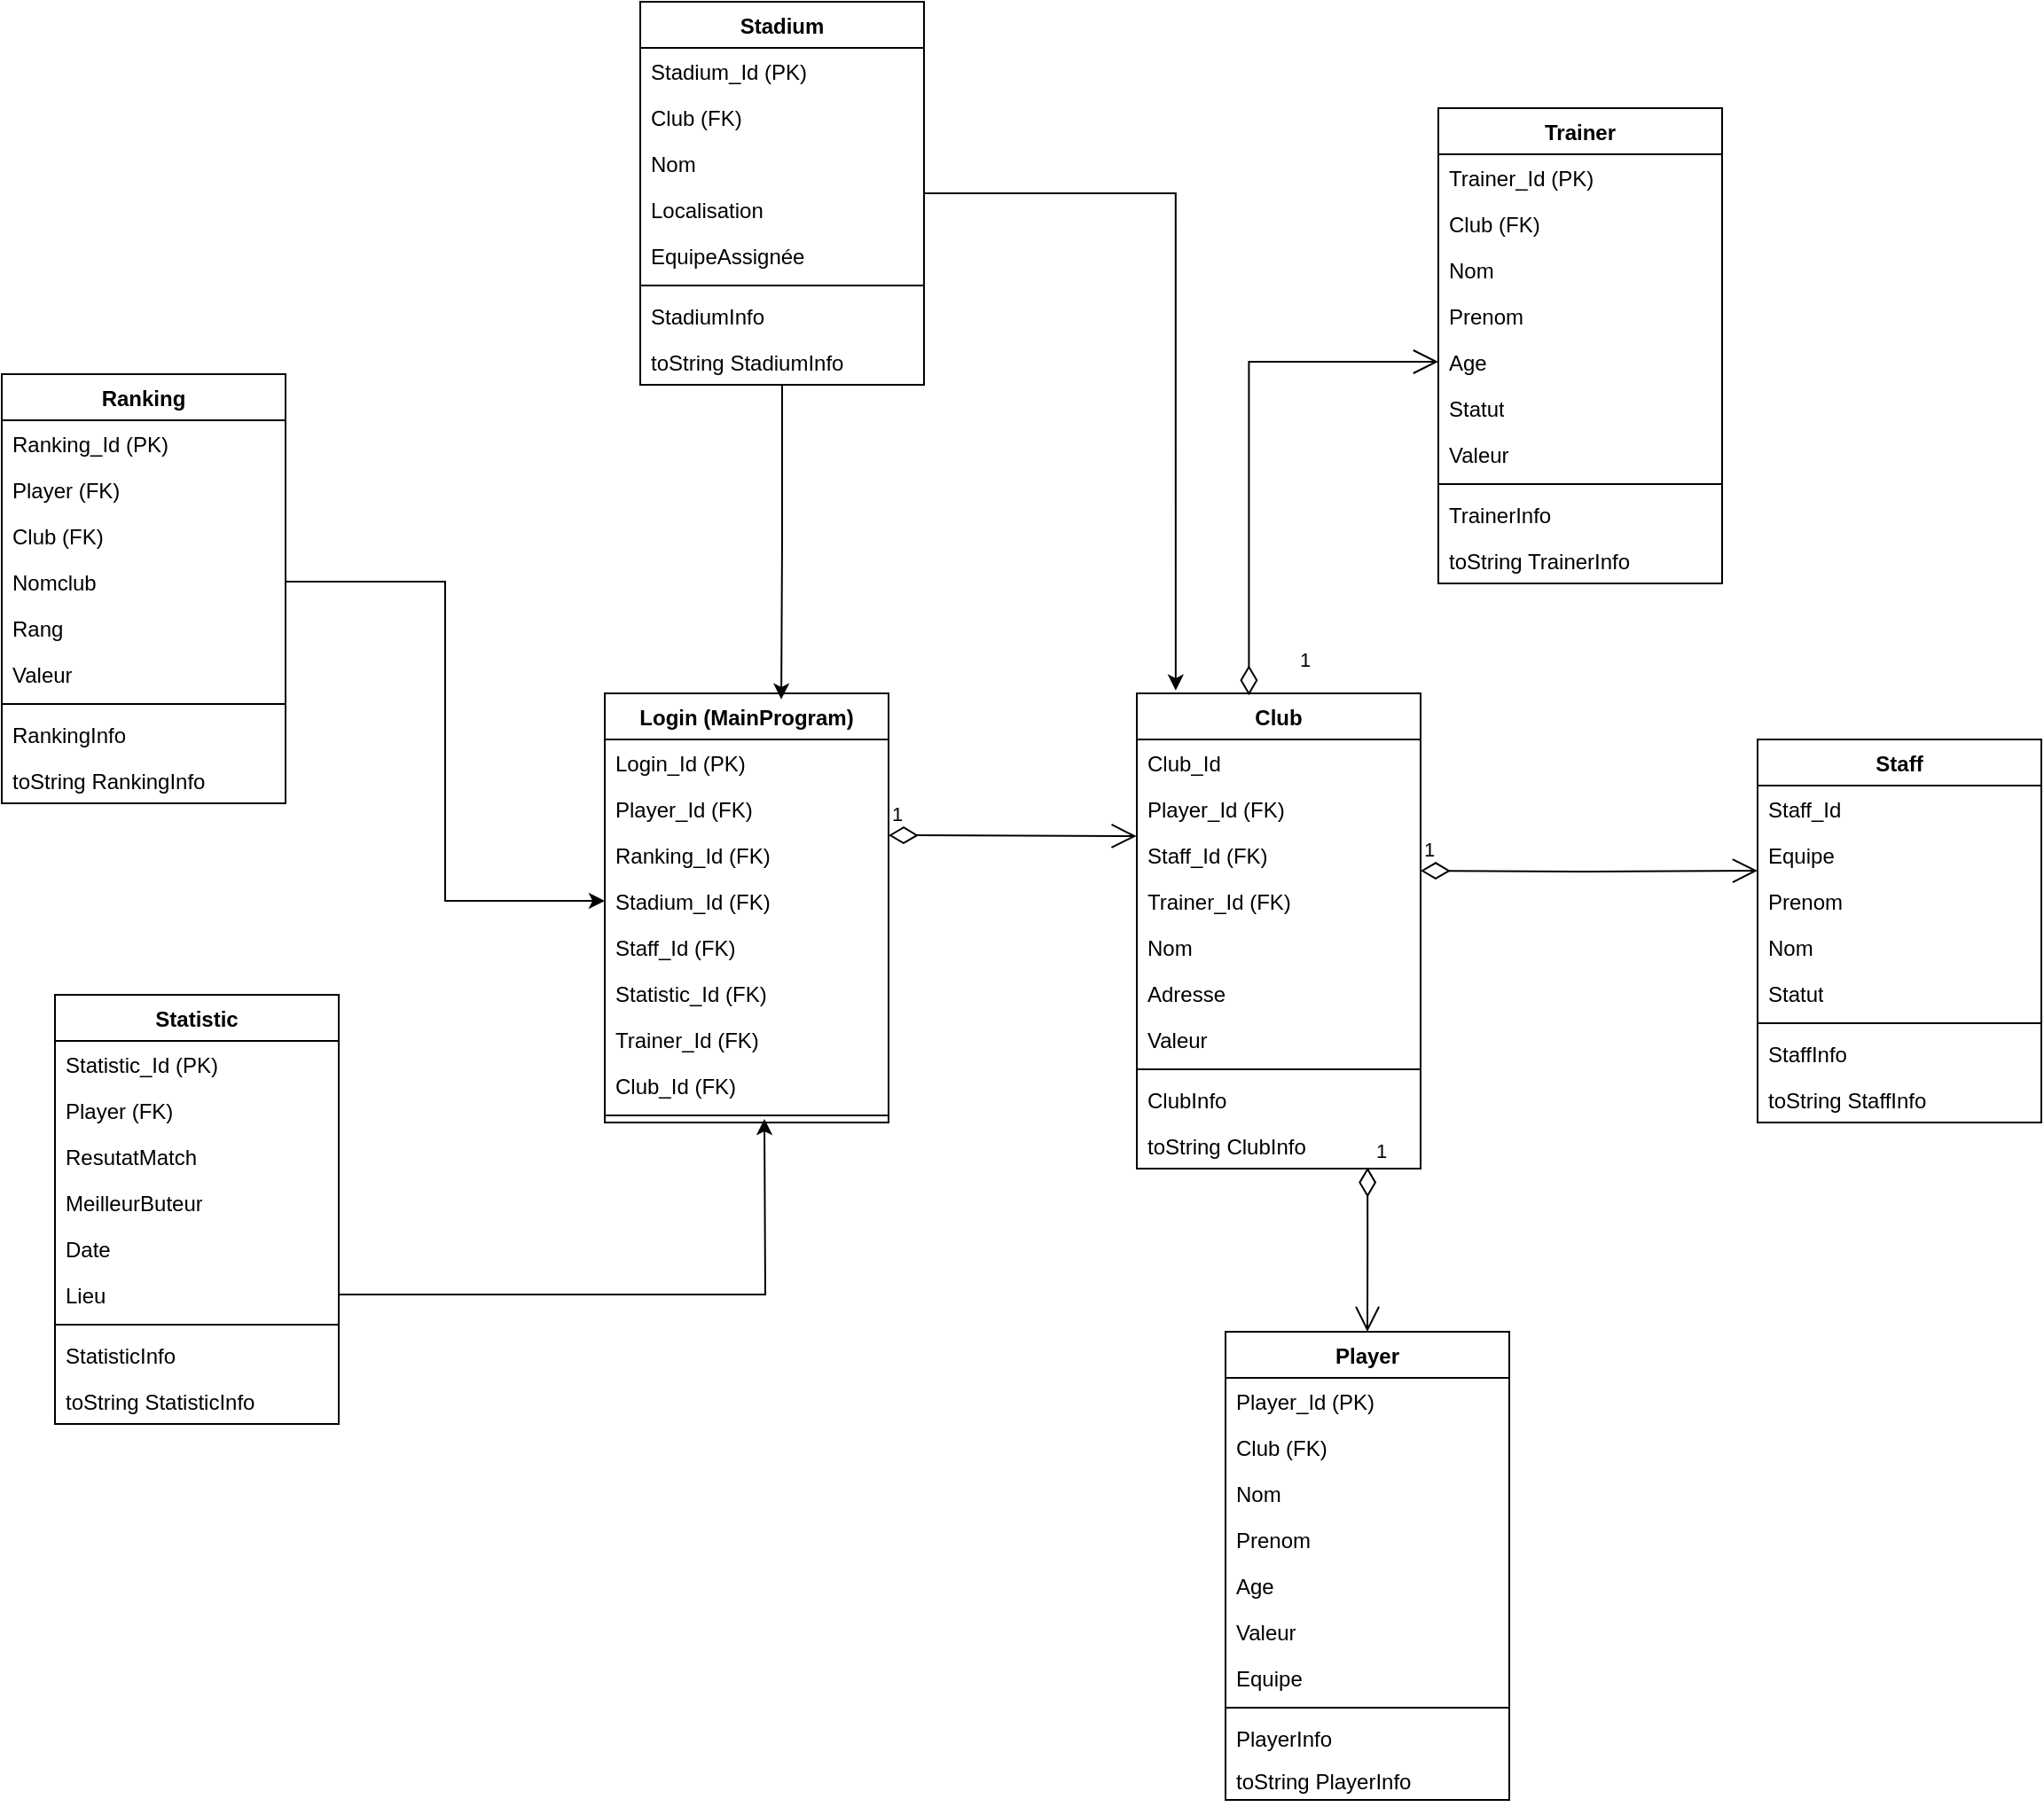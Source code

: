 <mxfile version="25.0.3">
  <diagram name="Page-1" id="58cdce13-f638-feb5-8d6f-7d28b1aa9fa0">
    <mxGraphModel dx="1783" dy="1839" grid="1" gridSize="10" guides="1" tooltips="1" connect="1" arrows="1" fold="1" page="1" pageScale="1" pageWidth="1100" pageHeight="850" background="none" math="0" shadow="0">
      <root>
        <mxCell id="0" />
        <mxCell id="1" parent="0" />
        <mxCell id="IGljhqso7vUdeN5Jdhdd-1" value="Login (MainProgram)" style="swimlane;fontStyle=1;align=center;verticalAlign=top;childLayout=stackLayout;horizontal=1;startSize=26;horizontalStack=0;resizeParent=1;resizeParentMax=0;resizeLast=0;collapsible=1;marginBottom=0;whiteSpace=wrap;html=1;" vertex="1" parent="1">
          <mxGeometry x="460" y="250" width="160" height="242" as="geometry" />
        </mxCell>
        <mxCell id="IGljhqso7vUdeN5Jdhdd-11" value="Login_Id (PK)" style="text;strokeColor=none;fillColor=none;align=left;verticalAlign=top;spacingLeft=4;spacingRight=4;overflow=hidden;rotatable=0;points=[[0,0.5],[1,0.5]];portConstraint=eastwest;whiteSpace=wrap;html=1;" vertex="1" parent="IGljhqso7vUdeN5Jdhdd-1">
          <mxGeometry y="26" width="160" height="26" as="geometry" />
        </mxCell>
        <mxCell id="IGljhqso7vUdeN5Jdhdd-2" value="Player_Id (FK)" style="text;strokeColor=none;fillColor=none;align=left;verticalAlign=top;spacingLeft=4;spacingRight=4;overflow=hidden;rotatable=0;points=[[0,0.5],[1,0.5]];portConstraint=eastwest;whiteSpace=wrap;html=1;" vertex="1" parent="IGljhqso7vUdeN5Jdhdd-1">
          <mxGeometry y="52" width="160" height="26" as="geometry" />
        </mxCell>
        <mxCell id="IGljhqso7vUdeN5Jdhdd-5" value="Ranking_Id (FK)" style="text;strokeColor=none;fillColor=none;align=left;verticalAlign=top;spacingLeft=4;spacingRight=4;overflow=hidden;rotatable=0;points=[[0,0.5],[1,0.5]];portConstraint=eastwest;whiteSpace=wrap;html=1;" vertex="1" parent="IGljhqso7vUdeN5Jdhdd-1">
          <mxGeometry y="78" width="160" height="26" as="geometry" />
        </mxCell>
        <mxCell id="IGljhqso7vUdeN5Jdhdd-6" value="Stadium_Id (FK)" style="text;strokeColor=none;fillColor=none;align=left;verticalAlign=top;spacingLeft=4;spacingRight=4;overflow=hidden;rotatable=0;points=[[0,0.5],[1,0.5]];portConstraint=eastwest;whiteSpace=wrap;html=1;" vertex="1" parent="IGljhqso7vUdeN5Jdhdd-1">
          <mxGeometry y="104" width="160" height="26" as="geometry" />
        </mxCell>
        <mxCell id="IGljhqso7vUdeN5Jdhdd-7" value="Staff_Id (FK)" style="text;strokeColor=none;fillColor=none;align=left;verticalAlign=top;spacingLeft=4;spacingRight=4;overflow=hidden;rotatable=0;points=[[0,0.5],[1,0.5]];portConstraint=eastwest;whiteSpace=wrap;html=1;" vertex="1" parent="IGljhqso7vUdeN5Jdhdd-1">
          <mxGeometry y="130" width="160" height="26" as="geometry" />
        </mxCell>
        <mxCell id="IGljhqso7vUdeN5Jdhdd-8" value="Statistic_Id (FK)" style="text;strokeColor=none;fillColor=none;align=left;verticalAlign=top;spacingLeft=4;spacingRight=4;overflow=hidden;rotatable=0;points=[[0,0.5],[1,0.5]];portConstraint=eastwest;whiteSpace=wrap;html=1;" vertex="1" parent="IGljhqso7vUdeN5Jdhdd-1">
          <mxGeometry y="156" width="160" height="26" as="geometry" />
        </mxCell>
        <mxCell id="IGljhqso7vUdeN5Jdhdd-9" value="Trainer_Id (FK)" style="text;strokeColor=none;fillColor=none;align=left;verticalAlign=top;spacingLeft=4;spacingRight=4;overflow=hidden;rotatable=0;points=[[0,0.5],[1,0.5]];portConstraint=eastwest;whiteSpace=wrap;html=1;" vertex="1" parent="IGljhqso7vUdeN5Jdhdd-1">
          <mxGeometry y="182" width="160" height="26" as="geometry" />
        </mxCell>
        <mxCell id="IGljhqso7vUdeN5Jdhdd-10" value="Club_Id (FK)" style="text;strokeColor=none;fillColor=none;align=left;verticalAlign=top;spacingLeft=4;spacingRight=4;overflow=hidden;rotatable=0;points=[[0,0.5],[1,0.5]];portConstraint=eastwest;whiteSpace=wrap;html=1;" vertex="1" parent="IGljhqso7vUdeN5Jdhdd-1">
          <mxGeometry y="208" width="160" height="26" as="geometry" />
        </mxCell>
        <mxCell id="IGljhqso7vUdeN5Jdhdd-3" value="" style="line;strokeWidth=1;fillColor=none;align=left;verticalAlign=middle;spacingTop=-1;spacingLeft=3;spacingRight=3;rotatable=0;labelPosition=right;points=[];portConstraint=eastwest;strokeColor=inherit;" vertex="1" parent="IGljhqso7vUdeN5Jdhdd-1">
          <mxGeometry y="234" width="160" height="8" as="geometry" />
        </mxCell>
        <mxCell id="IGljhqso7vUdeN5Jdhdd-12" value="Player" style="swimlane;fontStyle=1;align=center;verticalAlign=top;childLayout=stackLayout;horizontal=1;startSize=26;horizontalStack=0;resizeParent=1;resizeParentMax=0;resizeLast=0;collapsible=1;marginBottom=0;whiteSpace=wrap;html=1;" vertex="1" parent="1">
          <mxGeometry x="810" y="610" width="160" height="264" as="geometry" />
        </mxCell>
        <mxCell id="IGljhqso7vUdeN5Jdhdd-13" value="Player_Id (PK)" style="text;strokeColor=none;fillColor=none;align=left;verticalAlign=top;spacingLeft=4;spacingRight=4;overflow=hidden;rotatable=0;points=[[0,0.5],[1,0.5]];portConstraint=eastwest;whiteSpace=wrap;html=1;" vertex="1" parent="IGljhqso7vUdeN5Jdhdd-12">
          <mxGeometry y="26" width="160" height="26" as="geometry" />
        </mxCell>
        <mxCell id="IGljhqso7vUdeN5Jdhdd-14" value="Club (FK)" style="text;strokeColor=none;fillColor=none;align=left;verticalAlign=top;spacingLeft=4;spacingRight=4;overflow=hidden;rotatable=0;points=[[0,0.5],[1,0.5]];portConstraint=eastwest;whiteSpace=wrap;html=1;" vertex="1" parent="IGljhqso7vUdeN5Jdhdd-12">
          <mxGeometry y="52" width="160" height="26" as="geometry" />
        </mxCell>
        <mxCell id="IGljhqso7vUdeN5Jdhdd-15" value="Nom" style="text;strokeColor=none;fillColor=none;align=left;verticalAlign=top;spacingLeft=4;spacingRight=4;overflow=hidden;rotatable=0;points=[[0,0.5],[1,0.5]];portConstraint=eastwest;whiteSpace=wrap;html=1;" vertex="1" parent="IGljhqso7vUdeN5Jdhdd-12">
          <mxGeometry y="78" width="160" height="26" as="geometry" />
        </mxCell>
        <mxCell id="IGljhqso7vUdeN5Jdhdd-16" value="Prenom" style="text;strokeColor=none;fillColor=none;align=left;verticalAlign=top;spacingLeft=4;spacingRight=4;overflow=hidden;rotatable=0;points=[[0,0.5],[1,0.5]];portConstraint=eastwest;whiteSpace=wrap;html=1;" vertex="1" parent="IGljhqso7vUdeN5Jdhdd-12">
          <mxGeometry y="104" width="160" height="26" as="geometry" />
        </mxCell>
        <mxCell id="IGljhqso7vUdeN5Jdhdd-17" value="Age" style="text;strokeColor=none;fillColor=none;align=left;verticalAlign=top;spacingLeft=4;spacingRight=4;overflow=hidden;rotatable=0;points=[[0,0.5],[1,0.5]];portConstraint=eastwest;whiteSpace=wrap;html=1;" vertex="1" parent="IGljhqso7vUdeN5Jdhdd-12">
          <mxGeometry y="130" width="160" height="26" as="geometry" />
        </mxCell>
        <mxCell id="IGljhqso7vUdeN5Jdhdd-18" value="Valeur" style="text;strokeColor=none;fillColor=none;align=left;verticalAlign=top;spacingLeft=4;spacingRight=4;overflow=hidden;rotatable=0;points=[[0,0.5],[1,0.5]];portConstraint=eastwest;whiteSpace=wrap;html=1;" vertex="1" parent="IGljhqso7vUdeN5Jdhdd-12">
          <mxGeometry y="156" width="160" height="26" as="geometry" />
        </mxCell>
        <mxCell id="IGljhqso7vUdeN5Jdhdd-19" value="Equipe" style="text;strokeColor=none;fillColor=none;align=left;verticalAlign=top;spacingLeft=4;spacingRight=4;overflow=hidden;rotatable=0;points=[[0,0.5],[1,0.5]];portConstraint=eastwest;whiteSpace=wrap;html=1;" vertex="1" parent="IGljhqso7vUdeN5Jdhdd-12">
          <mxGeometry y="182" width="160" height="26" as="geometry" />
        </mxCell>
        <mxCell id="IGljhqso7vUdeN5Jdhdd-21" value="" style="line;strokeWidth=1;fillColor=none;align=left;verticalAlign=middle;spacingTop=-1;spacingLeft=3;spacingRight=3;rotatable=0;labelPosition=right;points=[];portConstraint=eastwest;strokeColor=inherit;" vertex="1" parent="IGljhqso7vUdeN5Jdhdd-12">
          <mxGeometry y="208" width="160" height="8" as="geometry" />
        </mxCell>
        <mxCell id="IGljhqso7vUdeN5Jdhdd-22" value="PlayerInfo" style="text;strokeColor=none;fillColor=none;align=left;verticalAlign=top;spacingLeft=4;spacingRight=4;overflow=hidden;rotatable=0;points=[[0,0.5],[1,0.5]];portConstraint=eastwest;whiteSpace=wrap;html=1;" vertex="1" parent="IGljhqso7vUdeN5Jdhdd-12">
          <mxGeometry y="216" width="160" height="24" as="geometry" />
        </mxCell>
        <mxCell id="IGljhqso7vUdeN5Jdhdd-23" value="toString PlayerInfo" style="text;strokeColor=none;fillColor=none;align=left;verticalAlign=top;spacingLeft=4;spacingRight=4;overflow=hidden;rotatable=0;points=[[0,0.5],[1,0.5]];portConstraint=eastwest;whiteSpace=wrap;html=1;" vertex="1" parent="IGljhqso7vUdeN5Jdhdd-12">
          <mxGeometry y="240" width="160" height="24" as="geometry" />
        </mxCell>
        <mxCell id="IGljhqso7vUdeN5Jdhdd-28" value="Ranking" style="swimlane;fontStyle=1;align=center;verticalAlign=top;childLayout=stackLayout;horizontal=1;startSize=26;horizontalStack=0;resizeParent=1;resizeParentMax=0;resizeLast=0;collapsible=1;marginBottom=0;whiteSpace=wrap;html=1;" vertex="1" parent="1">
          <mxGeometry x="120" y="70" width="160" height="242" as="geometry" />
        </mxCell>
        <mxCell id="IGljhqso7vUdeN5Jdhdd-29" value="Ranking_Id (PK)" style="text;strokeColor=none;fillColor=none;align=left;verticalAlign=top;spacingLeft=4;spacingRight=4;overflow=hidden;rotatable=0;points=[[0,0.5],[1,0.5]];portConstraint=eastwest;whiteSpace=wrap;html=1;" vertex="1" parent="IGljhqso7vUdeN5Jdhdd-28">
          <mxGeometry y="26" width="160" height="26" as="geometry" />
        </mxCell>
        <mxCell id="IGljhqso7vUdeN5Jdhdd-32" value="Player (FK)" style="text;strokeColor=none;fillColor=none;align=left;verticalAlign=top;spacingLeft=4;spacingRight=4;overflow=hidden;rotatable=0;points=[[0,0.5],[1,0.5]];portConstraint=eastwest;whiteSpace=wrap;html=1;" vertex="1" parent="IGljhqso7vUdeN5Jdhdd-28">
          <mxGeometry y="52" width="160" height="26" as="geometry" />
        </mxCell>
        <mxCell id="IGljhqso7vUdeN5Jdhdd-33" value="Club (FK)" style="text;strokeColor=none;fillColor=none;align=left;verticalAlign=top;spacingLeft=4;spacingRight=4;overflow=hidden;rotatable=0;points=[[0,0.5],[1,0.5]];portConstraint=eastwest;whiteSpace=wrap;html=1;" vertex="1" parent="IGljhqso7vUdeN5Jdhdd-28">
          <mxGeometry y="78" width="160" height="26" as="geometry" />
        </mxCell>
        <mxCell id="IGljhqso7vUdeN5Jdhdd-34" value="Nomclub" style="text;strokeColor=none;fillColor=none;align=left;verticalAlign=top;spacingLeft=4;spacingRight=4;overflow=hidden;rotatable=0;points=[[0,0.5],[1,0.5]];portConstraint=eastwest;whiteSpace=wrap;html=1;" vertex="1" parent="IGljhqso7vUdeN5Jdhdd-28">
          <mxGeometry y="104" width="160" height="26" as="geometry" />
        </mxCell>
        <mxCell id="IGljhqso7vUdeN5Jdhdd-35" value="Rang" style="text;strokeColor=none;fillColor=none;align=left;verticalAlign=top;spacingLeft=4;spacingRight=4;overflow=hidden;rotatable=0;points=[[0,0.5],[1,0.5]];portConstraint=eastwest;whiteSpace=wrap;html=1;" vertex="1" parent="IGljhqso7vUdeN5Jdhdd-28">
          <mxGeometry y="130" width="160" height="26" as="geometry" />
        </mxCell>
        <mxCell id="IGljhqso7vUdeN5Jdhdd-36" value="Valeur" style="text;strokeColor=none;fillColor=none;align=left;verticalAlign=top;spacingLeft=4;spacingRight=4;overflow=hidden;rotatable=0;points=[[0,0.5],[1,0.5]];portConstraint=eastwest;whiteSpace=wrap;html=1;" vertex="1" parent="IGljhqso7vUdeN5Jdhdd-28">
          <mxGeometry y="156" width="160" height="26" as="geometry" />
        </mxCell>
        <mxCell id="IGljhqso7vUdeN5Jdhdd-30" value="" style="line;strokeWidth=1;fillColor=none;align=left;verticalAlign=middle;spacingTop=-1;spacingLeft=3;spacingRight=3;rotatable=0;labelPosition=right;points=[];portConstraint=eastwest;strokeColor=inherit;" vertex="1" parent="IGljhqso7vUdeN5Jdhdd-28">
          <mxGeometry y="182" width="160" height="8" as="geometry" />
        </mxCell>
        <mxCell id="IGljhqso7vUdeN5Jdhdd-31" value="RankingInfo" style="text;strokeColor=none;fillColor=none;align=left;verticalAlign=top;spacingLeft=4;spacingRight=4;overflow=hidden;rotatable=0;points=[[0,0.5],[1,0.5]];portConstraint=eastwest;whiteSpace=wrap;html=1;" vertex="1" parent="IGljhqso7vUdeN5Jdhdd-28">
          <mxGeometry y="190" width="160" height="26" as="geometry" />
        </mxCell>
        <mxCell id="IGljhqso7vUdeN5Jdhdd-37" value="toString RankingInfo" style="text;strokeColor=none;fillColor=none;align=left;verticalAlign=top;spacingLeft=4;spacingRight=4;overflow=hidden;rotatable=0;points=[[0,0.5],[1,0.5]];portConstraint=eastwest;whiteSpace=wrap;html=1;" vertex="1" parent="IGljhqso7vUdeN5Jdhdd-28">
          <mxGeometry y="216" width="160" height="26" as="geometry" />
        </mxCell>
        <mxCell id="IGljhqso7vUdeN5Jdhdd-38" value="Stadium" style="swimlane;fontStyle=1;align=center;verticalAlign=top;childLayout=stackLayout;horizontal=1;startSize=26;horizontalStack=0;resizeParent=1;resizeParentMax=0;resizeLast=0;collapsible=1;marginBottom=0;whiteSpace=wrap;html=1;" vertex="1" parent="1">
          <mxGeometry x="480" y="-140" width="160" height="216" as="geometry" />
        </mxCell>
        <mxCell id="IGljhqso7vUdeN5Jdhdd-39" value="Stadium_Id (PK)" style="text;strokeColor=none;fillColor=none;align=left;verticalAlign=top;spacingLeft=4;spacingRight=4;overflow=hidden;rotatable=0;points=[[0,0.5],[1,0.5]];portConstraint=eastwest;whiteSpace=wrap;html=1;" vertex="1" parent="IGljhqso7vUdeN5Jdhdd-38">
          <mxGeometry y="26" width="160" height="26" as="geometry" />
        </mxCell>
        <mxCell id="IGljhqso7vUdeN5Jdhdd-42" value="Club (FK)" style="text;strokeColor=none;fillColor=none;align=left;verticalAlign=top;spacingLeft=4;spacingRight=4;overflow=hidden;rotatable=0;points=[[0,0.5],[1,0.5]];portConstraint=eastwest;whiteSpace=wrap;html=1;" vertex="1" parent="IGljhqso7vUdeN5Jdhdd-38">
          <mxGeometry y="52" width="160" height="26" as="geometry" />
        </mxCell>
        <mxCell id="IGljhqso7vUdeN5Jdhdd-43" value="Nom" style="text;strokeColor=none;fillColor=none;align=left;verticalAlign=top;spacingLeft=4;spacingRight=4;overflow=hidden;rotatable=0;points=[[0,0.5],[1,0.5]];portConstraint=eastwest;whiteSpace=wrap;html=1;" vertex="1" parent="IGljhqso7vUdeN5Jdhdd-38">
          <mxGeometry y="78" width="160" height="26" as="geometry" />
        </mxCell>
        <mxCell id="IGljhqso7vUdeN5Jdhdd-44" value="Localisation" style="text;strokeColor=none;fillColor=none;align=left;verticalAlign=top;spacingLeft=4;spacingRight=4;overflow=hidden;rotatable=0;points=[[0,0.5],[1,0.5]];portConstraint=eastwest;whiteSpace=wrap;html=1;" vertex="1" parent="IGljhqso7vUdeN5Jdhdd-38">
          <mxGeometry y="104" width="160" height="26" as="geometry" />
        </mxCell>
        <mxCell id="IGljhqso7vUdeN5Jdhdd-45" value="EquipeAssignée" style="text;strokeColor=none;fillColor=none;align=left;verticalAlign=top;spacingLeft=4;spacingRight=4;overflow=hidden;rotatable=0;points=[[0,0.5],[1,0.5]];portConstraint=eastwest;whiteSpace=wrap;html=1;" vertex="1" parent="IGljhqso7vUdeN5Jdhdd-38">
          <mxGeometry y="130" width="160" height="26" as="geometry" />
        </mxCell>
        <mxCell id="IGljhqso7vUdeN5Jdhdd-40" value="" style="line;strokeWidth=1;fillColor=none;align=left;verticalAlign=middle;spacingTop=-1;spacingLeft=3;spacingRight=3;rotatable=0;labelPosition=right;points=[];portConstraint=eastwest;strokeColor=inherit;" vertex="1" parent="IGljhqso7vUdeN5Jdhdd-38">
          <mxGeometry y="156" width="160" height="8" as="geometry" />
        </mxCell>
        <mxCell id="IGljhqso7vUdeN5Jdhdd-41" value="StadiumInfo" style="text;strokeColor=none;fillColor=none;align=left;verticalAlign=top;spacingLeft=4;spacingRight=4;overflow=hidden;rotatable=0;points=[[0,0.5],[1,0.5]];portConstraint=eastwest;whiteSpace=wrap;html=1;" vertex="1" parent="IGljhqso7vUdeN5Jdhdd-38">
          <mxGeometry y="164" width="160" height="26" as="geometry" />
        </mxCell>
        <mxCell id="IGljhqso7vUdeN5Jdhdd-46" value="toString StadiumInfo" style="text;strokeColor=none;fillColor=none;align=left;verticalAlign=top;spacingLeft=4;spacingRight=4;overflow=hidden;rotatable=0;points=[[0,0.5],[1,0.5]];portConstraint=eastwest;whiteSpace=wrap;html=1;" vertex="1" parent="IGljhqso7vUdeN5Jdhdd-38">
          <mxGeometry y="190" width="160" height="26" as="geometry" />
        </mxCell>
        <mxCell id="IGljhqso7vUdeN5Jdhdd-47" value="Staff" style="swimlane;fontStyle=1;align=center;verticalAlign=top;childLayout=stackLayout;horizontal=1;startSize=26;horizontalStack=0;resizeParent=1;resizeParentMax=0;resizeLast=0;collapsible=1;marginBottom=0;whiteSpace=wrap;html=1;" vertex="1" parent="1">
          <mxGeometry x="1110" y="276" width="160" height="216" as="geometry" />
        </mxCell>
        <mxCell id="IGljhqso7vUdeN5Jdhdd-48" value="Staff_Id" style="text;strokeColor=none;fillColor=none;align=left;verticalAlign=top;spacingLeft=4;spacingRight=4;overflow=hidden;rotatable=0;points=[[0,0.5],[1,0.5]];portConstraint=eastwest;whiteSpace=wrap;html=1;" vertex="1" parent="IGljhqso7vUdeN5Jdhdd-47">
          <mxGeometry y="26" width="160" height="26" as="geometry" />
        </mxCell>
        <mxCell id="IGljhqso7vUdeN5Jdhdd-55" value="Equipe" style="text;strokeColor=none;fillColor=none;align=left;verticalAlign=top;spacingLeft=4;spacingRight=4;overflow=hidden;rotatable=0;points=[[0,0.5],[1,0.5]];portConstraint=eastwest;whiteSpace=wrap;html=1;" vertex="1" parent="IGljhqso7vUdeN5Jdhdd-47">
          <mxGeometry y="52" width="160" height="26" as="geometry" />
        </mxCell>
        <mxCell id="IGljhqso7vUdeN5Jdhdd-51" value="Prenom" style="text;strokeColor=none;fillColor=none;align=left;verticalAlign=top;spacingLeft=4;spacingRight=4;overflow=hidden;rotatable=0;points=[[0,0.5],[1,0.5]];portConstraint=eastwest;whiteSpace=wrap;html=1;" vertex="1" parent="IGljhqso7vUdeN5Jdhdd-47">
          <mxGeometry y="78" width="160" height="26" as="geometry" />
        </mxCell>
        <mxCell id="IGljhqso7vUdeN5Jdhdd-52" value="Nom" style="text;strokeColor=none;fillColor=none;align=left;verticalAlign=top;spacingLeft=4;spacingRight=4;overflow=hidden;rotatable=0;points=[[0,0.5],[1,0.5]];portConstraint=eastwest;whiteSpace=wrap;html=1;" vertex="1" parent="IGljhqso7vUdeN5Jdhdd-47">
          <mxGeometry y="104" width="160" height="26" as="geometry" />
        </mxCell>
        <mxCell id="IGljhqso7vUdeN5Jdhdd-53" value="Statut" style="text;strokeColor=none;fillColor=none;align=left;verticalAlign=top;spacingLeft=4;spacingRight=4;overflow=hidden;rotatable=0;points=[[0,0.5],[1,0.5]];portConstraint=eastwest;whiteSpace=wrap;html=1;" vertex="1" parent="IGljhqso7vUdeN5Jdhdd-47">
          <mxGeometry y="130" width="160" height="26" as="geometry" />
        </mxCell>
        <mxCell id="IGljhqso7vUdeN5Jdhdd-49" value="" style="line;strokeWidth=1;fillColor=none;align=left;verticalAlign=middle;spacingTop=-1;spacingLeft=3;spacingRight=3;rotatable=0;labelPosition=right;points=[];portConstraint=eastwest;strokeColor=inherit;" vertex="1" parent="IGljhqso7vUdeN5Jdhdd-47">
          <mxGeometry y="156" width="160" height="8" as="geometry" />
        </mxCell>
        <mxCell id="IGljhqso7vUdeN5Jdhdd-50" value="StaffInfo" style="text;strokeColor=none;fillColor=none;align=left;verticalAlign=top;spacingLeft=4;spacingRight=4;overflow=hidden;rotatable=0;points=[[0,0.5],[1,0.5]];portConstraint=eastwest;whiteSpace=wrap;html=1;" vertex="1" parent="IGljhqso7vUdeN5Jdhdd-47">
          <mxGeometry y="164" width="160" height="26" as="geometry" />
        </mxCell>
        <mxCell id="IGljhqso7vUdeN5Jdhdd-54" value="toString StaffInfo" style="text;strokeColor=none;fillColor=none;align=left;verticalAlign=top;spacingLeft=4;spacingRight=4;overflow=hidden;rotatable=0;points=[[0,0.5],[1,0.5]];portConstraint=eastwest;whiteSpace=wrap;html=1;" vertex="1" parent="IGljhqso7vUdeN5Jdhdd-47">
          <mxGeometry y="190" width="160" height="26" as="geometry" />
        </mxCell>
        <mxCell id="IGljhqso7vUdeN5Jdhdd-56" value="Statistic" style="swimlane;fontStyle=1;align=center;verticalAlign=top;childLayout=stackLayout;horizontal=1;startSize=26;horizontalStack=0;resizeParent=1;resizeParentMax=0;resizeLast=0;collapsible=1;marginBottom=0;whiteSpace=wrap;html=1;" vertex="1" parent="1">
          <mxGeometry x="150" y="420" width="160" height="242" as="geometry" />
        </mxCell>
        <mxCell id="IGljhqso7vUdeN5Jdhdd-57" value="Statistic_Id (PK)" style="text;strokeColor=none;fillColor=none;align=left;verticalAlign=top;spacingLeft=4;spacingRight=4;overflow=hidden;rotatable=0;points=[[0,0.5],[1,0.5]];portConstraint=eastwest;whiteSpace=wrap;html=1;" vertex="1" parent="IGljhqso7vUdeN5Jdhdd-56">
          <mxGeometry y="26" width="160" height="26" as="geometry" />
        </mxCell>
        <mxCell id="IGljhqso7vUdeN5Jdhdd-64" value="Player (FK)" style="text;strokeColor=none;fillColor=none;align=left;verticalAlign=top;spacingLeft=4;spacingRight=4;overflow=hidden;rotatable=0;points=[[0,0.5],[1,0.5]];portConstraint=eastwest;whiteSpace=wrap;html=1;" vertex="1" parent="IGljhqso7vUdeN5Jdhdd-56">
          <mxGeometry y="52" width="160" height="26" as="geometry" />
        </mxCell>
        <mxCell id="IGljhqso7vUdeN5Jdhdd-60" value="ResutatMatch" style="text;strokeColor=none;fillColor=none;align=left;verticalAlign=top;spacingLeft=4;spacingRight=4;overflow=hidden;rotatable=0;points=[[0,0.5],[1,0.5]];portConstraint=eastwest;whiteSpace=wrap;html=1;" vertex="1" parent="IGljhqso7vUdeN5Jdhdd-56">
          <mxGeometry y="78" width="160" height="26" as="geometry" />
        </mxCell>
        <mxCell id="IGljhqso7vUdeN5Jdhdd-61" value="MeilleurButeur" style="text;strokeColor=none;fillColor=none;align=left;verticalAlign=top;spacingLeft=4;spacingRight=4;overflow=hidden;rotatable=0;points=[[0,0.5],[1,0.5]];portConstraint=eastwest;whiteSpace=wrap;html=1;" vertex="1" parent="IGljhqso7vUdeN5Jdhdd-56">
          <mxGeometry y="104" width="160" height="26" as="geometry" />
        </mxCell>
        <mxCell id="IGljhqso7vUdeN5Jdhdd-62" value="Date" style="text;strokeColor=none;fillColor=none;align=left;verticalAlign=top;spacingLeft=4;spacingRight=4;overflow=hidden;rotatable=0;points=[[0,0.5],[1,0.5]];portConstraint=eastwest;whiteSpace=wrap;html=1;" vertex="1" parent="IGljhqso7vUdeN5Jdhdd-56">
          <mxGeometry y="130" width="160" height="26" as="geometry" />
        </mxCell>
        <mxCell id="IGljhqso7vUdeN5Jdhdd-95" style="edgeStyle=orthogonalEdgeStyle;rounded=0;orthogonalLoop=1;jettySize=auto;html=1;" edge="1" parent="IGljhqso7vUdeN5Jdhdd-56" source="IGljhqso7vUdeN5Jdhdd-63">
          <mxGeometry relative="1" as="geometry">
            <mxPoint x="400" y="70" as="targetPoint" />
          </mxGeometry>
        </mxCell>
        <mxCell id="IGljhqso7vUdeN5Jdhdd-63" value="Lieu" style="text;strokeColor=none;fillColor=none;align=left;verticalAlign=top;spacingLeft=4;spacingRight=4;overflow=hidden;rotatable=0;points=[[0,0.5],[1,0.5]];portConstraint=eastwest;whiteSpace=wrap;html=1;" vertex="1" parent="IGljhqso7vUdeN5Jdhdd-56">
          <mxGeometry y="156" width="160" height="26" as="geometry" />
        </mxCell>
        <mxCell id="IGljhqso7vUdeN5Jdhdd-58" value="" style="line;strokeWidth=1;fillColor=none;align=left;verticalAlign=middle;spacingTop=-1;spacingLeft=3;spacingRight=3;rotatable=0;labelPosition=right;points=[];portConstraint=eastwest;strokeColor=inherit;" vertex="1" parent="IGljhqso7vUdeN5Jdhdd-56">
          <mxGeometry y="182" width="160" height="8" as="geometry" />
        </mxCell>
        <mxCell id="IGljhqso7vUdeN5Jdhdd-59" value="StatisticInfo" style="text;strokeColor=none;fillColor=none;align=left;verticalAlign=top;spacingLeft=4;spacingRight=4;overflow=hidden;rotatable=0;points=[[0,0.5],[1,0.5]];portConstraint=eastwest;whiteSpace=wrap;html=1;" vertex="1" parent="IGljhqso7vUdeN5Jdhdd-56">
          <mxGeometry y="190" width="160" height="26" as="geometry" />
        </mxCell>
        <mxCell id="IGljhqso7vUdeN5Jdhdd-65" value="toString StatisticInfo" style="text;strokeColor=none;fillColor=none;align=left;verticalAlign=top;spacingLeft=4;spacingRight=4;overflow=hidden;rotatable=0;points=[[0,0.5],[1,0.5]];portConstraint=eastwest;whiteSpace=wrap;html=1;" vertex="1" parent="IGljhqso7vUdeN5Jdhdd-56">
          <mxGeometry y="216" width="160" height="26" as="geometry" />
        </mxCell>
        <mxCell id="IGljhqso7vUdeN5Jdhdd-66" value="Trainer" style="swimlane;fontStyle=1;align=center;verticalAlign=top;childLayout=stackLayout;horizontal=1;startSize=26;horizontalStack=0;resizeParent=1;resizeParentMax=0;resizeLast=0;collapsible=1;marginBottom=0;whiteSpace=wrap;html=1;" vertex="1" parent="1">
          <mxGeometry x="930" y="-80" width="160" height="268" as="geometry" />
        </mxCell>
        <mxCell id="IGljhqso7vUdeN5Jdhdd-67" value="Trainer_Id (PK)" style="text;strokeColor=none;fillColor=none;align=left;verticalAlign=top;spacingLeft=4;spacingRight=4;overflow=hidden;rotatable=0;points=[[0,0.5],[1,0.5]];portConstraint=eastwest;whiteSpace=wrap;html=1;" vertex="1" parent="IGljhqso7vUdeN5Jdhdd-66">
          <mxGeometry y="26" width="160" height="26" as="geometry" />
        </mxCell>
        <mxCell id="IGljhqso7vUdeN5Jdhdd-70" value="Club (FK)" style="text;strokeColor=none;fillColor=none;align=left;verticalAlign=top;spacingLeft=4;spacingRight=4;overflow=hidden;rotatable=0;points=[[0,0.5],[1,0.5]];portConstraint=eastwest;whiteSpace=wrap;html=1;" vertex="1" parent="IGljhqso7vUdeN5Jdhdd-66">
          <mxGeometry y="52" width="160" height="26" as="geometry" />
        </mxCell>
        <mxCell id="IGljhqso7vUdeN5Jdhdd-71" value="Nom" style="text;strokeColor=none;fillColor=none;align=left;verticalAlign=top;spacingLeft=4;spacingRight=4;overflow=hidden;rotatable=0;points=[[0,0.5],[1,0.5]];portConstraint=eastwest;whiteSpace=wrap;html=1;" vertex="1" parent="IGljhqso7vUdeN5Jdhdd-66">
          <mxGeometry y="78" width="160" height="26" as="geometry" />
        </mxCell>
        <mxCell id="IGljhqso7vUdeN5Jdhdd-72" value="Prenom" style="text;strokeColor=none;fillColor=none;align=left;verticalAlign=top;spacingLeft=4;spacingRight=4;overflow=hidden;rotatable=0;points=[[0,0.5],[1,0.5]];portConstraint=eastwest;whiteSpace=wrap;html=1;" vertex="1" parent="IGljhqso7vUdeN5Jdhdd-66">
          <mxGeometry y="104" width="160" height="26" as="geometry" />
        </mxCell>
        <mxCell id="IGljhqso7vUdeN5Jdhdd-73" value="Age" style="text;strokeColor=none;fillColor=none;align=left;verticalAlign=top;spacingLeft=4;spacingRight=4;overflow=hidden;rotatable=0;points=[[0,0.5],[1,0.5]];portConstraint=eastwest;whiteSpace=wrap;html=1;" vertex="1" parent="IGljhqso7vUdeN5Jdhdd-66">
          <mxGeometry y="130" width="160" height="26" as="geometry" />
        </mxCell>
        <mxCell id="IGljhqso7vUdeN5Jdhdd-74" value="Statut" style="text;strokeColor=none;fillColor=none;align=left;verticalAlign=top;spacingLeft=4;spacingRight=4;overflow=hidden;rotatable=0;points=[[0,0.5],[1,0.5]];portConstraint=eastwest;whiteSpace=wrap;html=1;" vertex="1" parent="IGljhqso7vUdeN5Jdhdd-66">
          <mxGeometry y="156" width="160" height="26" as="geometry" />
        </mxCell>
        <mxCell id="IGljhqso7vUdeN5Jdhdd-75" value="Valeur" style="text;strokeColor=none;fillColor=none;align=left;verticalAlign=top;spacingLeft=4;spacingRight=4;overflow=hidden;rotatable=0;points=[[0,0.5],[1,0.5]];portConstraint=eastwest;whiteSpace=wrap;html=1;" vertex="1" parent="IGljhqso7vUdeN5Jdhdd-66">
          <mxGeometry y="182" width="160" height="26" as="geometry" />
        </mxCell>
        <mxCell id="IGljhqso7vUdeN5Jdhdd-68" value="" style="line;strokeWidth=1;fillColor=none;align=left;verticalAlign=middle;spacingTop=-1;spacingLeft=3;spacingRight=3;rotatable=0;labelPosition=right;points=[];portConstraint=eastwest;strokeColor=inherit;" vertex="1" parent="IGljhqso7vUdeN5Jdhdd-66">
          <mxGeometry y="208" width="160" height="8" as="geometry" />
        </mxCell>
        <mxCell id="IGljhqso7vUdeN5Jdhdd-69" value="TrainerInfo" style="text;strokeColor=none;fillColor=none;align=left;verticalAlign=top;spacingLeft=4;spacingRight=4;overflow=hidden;rotatable=0;points=[[0,0.5],[1,0.5]];portConstraint=eastwest;whiteSpace=wrap;html=1;" vertex="1" parent="IGljhqso7vUdeN5Jdhdd-66">
          <mxGeometry y="216" width="160" height="26" as="geometry" />
        </mxCell>
        <mxCell id="IGljhqso7vUdeN5Jdhdd-76" value="toString TrainerInfo" style="text;strokeColor=none;fillColor=none;align=left;verticalAlign=top;spacingLeft=4;spacingRight=4;overflow=hidden;rotatable=0;points=[[0,0.5],[1,0.5]];portConstraint=eastwest;whiteSpace=wrap;html=1;" vertex="1" parent="IGljhqso7vUdeN5Jdhdd-66">
          <mxGeometry y="242" width="160" height="26" as="geometry" />
        </mxCell>
        <mxCell id="IGljhqso7vUdeN5Jdhdd-77" value="Club" style="swimlane;fontStyle=1;align=center;verticalAlign=top;childLayout=stackLayout;horizontal=1;startSize=26;horizontalStack=0;resizeParent=1;resizeParentMax=0;resizeLast=0;collapsible=1;marginBottom=0;whiteSpace=wrap;html=1;" vertex="1" parent="1">
          <mxGeometry x="760" y="250" width="160" height="268" as="geometry" />
        </mxCell>
        <mxCell id="IGljhqso7vUdeN5Jdhdd-78" value="Club_Id" style="text;strokeColor=none;fillColor=none;align=left;verticalAlign=top;spacingLeft=4;spacingRight=4;overflow=hidden;rotatable=0;points=[[0,0.5],[1,0.5]];portConstraint=eastwest;whiteSpace=wrap;html=1;" vertex="1" parent="IGljhqso7vUdeN5Jdhdd-77">
          <mxGeometry y="26" width="160" height="26" as="geometry" />
        </mxCell>
        <mxCell id="IGljhqso7vUdeN5Jdhdd-85" value="Player_Id (FK)" style="text;strokeColor=none;fillColor=none;align=left;verticalAlign=top;spacingLeft=4;spacingRight=4;overflow=hidden;rotatable=0;points=[[0,0.5],[1,0.5]];portConstraint=eastwest;whiteSpace=wrap;html=1;" vertex="1" parent="IGljhqso7vUdeN5Jdhdd-77">
          <mxGeometry y="52" width="160" height="26" as="geometry" />
        </mxCell>
        <mxCell id="IGljhqso7vUdeN5Jdhdd-86" value="Staff_Id (FK)" style="text;strokeColor=none;fillColor=none;align=left;verticalAlign=top;spacingLeft=4;spacingRight=4;overflow=hidden;rotatable=0;points=[[0,0.5],[1,0.5]];portConstraint=eastwest;whiteSpace=wrap;html=1;" vertex="1" parent="IGljhqso7vUdeN5Jdhdd-77">
          <mxGeometry y="78" width="160" height="26" as="geometry" />
        </mxCell>
        <mxCell id="IGljhqso7vUdeN5Jdhdd-87" value="Trainer_Id (FK)" style="text;strokeColor=none;fillColor=none;align=left;verticalAlign=top;spacingLeft=4;spacingRight=4;overflow=hidden;rotatable=0;points=[[0,0.5],[1,0.5]];portConstraint=eastwest;whiteSpace=wrap;html=1;" vertex="1" parent="IGljhqso7vUdeN5Jdhdd-77">
          <mxGeometry y="104" width="160" height="26" as="geometry" />
        </mxCell>
        <mxCell id="IGljhqso7vUdeN5Jdhdd-81" value="Nom" style="text;strokeColor=none;fillColor=none;align=left;verticalAlign=top;spacingLeft=4;spacingRight=4;overflow=hidden;rotatable=0;points=[[0,0.5],[1,0.5]];portConstraint=eastwest;whiteSpace=wrap;html=1;" vertex="1" parent="IGljhqso7vUdeN5Jdhdd-77">
          <mxGeometry y="130" width="160" height="26" as="geometry" />
        </mxCell>
        <mxCell id="IGljhqso7vUdeN5Jdhdd-82" value="Adresse" style="text;strokeColor=none;fillColor=none;align=left;verticalAlign=top;spacingLeft=4;spacingRight=4;overflow=hidden;rotatable=0;points=[[0,0.5],[1,0.5]];portConstraint=eastwest;whiteSpace=wrap;html=1;" vertex="1" parent="IGljhqso7vUdeN5Jdhdd-77">
          <mxGeometry y="156" width="160" height="26" as="geometry" />
        </mxCell>
        <mxCell id="IGljhqso7vUdeN5Jdhdd-83" value="Valeur" style="text;strokeColor=none;fillColor=none;align=left;verticalAlign=top;spacingLeft=4;spacingRight=4;overflow=hidden;rotatable=0;points=[[0,0.5],[1,0.5]];portConstraint=eastwest;whiteSpace=wrap;html=1;" vertex="1" parent="IGljhqso7vUdeN5Jdhdd-77">
          <mxGeometry y="182" width="160" height="26" as="geometry" />
        </mxCell>
        <mxCell id="IGljhqso7vUdeN5Jdhdd-79" value="" style="line;strokeWidth=1;fillColor=none;align=left;verticalAlign=middle;spacingTop=-1;spacingLeft=3;spacingRight=3;rotatable=0;labelPosition=right;points=[];portConstraint=eastwest;strokeColor=inherit;" vertex="1" parent="IGljhqso7vUdeN5Jdhdd-77">
          <mxGeometry y="208" width="160" height="8" as="geometry" />
        </mxCell>
        <mxCell id="IGljhqso7vUdeN5Jdhdd-80" value="ClubInfo" style="text;strokeColor=none;fillColor=none;align=left;verticalAlign=top;spacingLeft=4;spacingRight=4;overflow=hidden;rotatable=0;points=[[0,0.5],[1,0.5]];portConstraint=eastwest;whiteSpace=wrap;html=1;" vertex="1" parent="IGljhqso7vUdeN5Jdhdd-77">
          <mxGeometry y="216" width="160" height="26" as="geometry" />
        </mxCell>
        <mxCell id="IGljhqso7vUdeN5Jdhdd-84" value="toString ClubInfo" style="text;strokeColor=none;fillColor=none;align=left;verticalAlign=top;spacingLeft=4;spacingRight=4;overflow=hidden;rotatable=0;points=[[0,0.5],[1,0.5]];portConstraint=eastwest;whiteSpace=wrap;html=1;" vertex="1" parent="IGljhqso7vUdeN5Jdhdd-77">
          <mxGeometry y="242" width="160" height="26" as="geometry" />
        </mxCell>
        <mxCell id="IGljhqso7vUdeN5Jdhdd-88" value="1" style="endArrow=open;html=1;endSize=12;startArrow=diamondThin;startSize=14;startFill=0;edgeStyle=orthogonalEdgeStyle;align=left;verticalAlign=bottom;rounded=0;entryX=-0.001;entryY=0.097;entryDx=0;entryDy=0;entryPerimeter=0;" edge="1" parent="1" target="IGljhqso7vUdeN5Jdhdd-86">
          <mxGeometry x="-1" y="3" relative="1" as="geometry">
            <mxPoint x="620" y="330" as="sourcePoint" />
            <mxPoint x="750" y="330" as="targetPoint" />
          </mxGeometry>
        </mxCell>
        <mxCell id="IGljhqso7vUdeN5Jdhdd-89" value="1" style="endArrow=open;html=1;endSize=12;startArrow=diamondThin;startSize=14;startFill=0;edgeStyle=orthogonalEdgeStyle;align=left;verticalAlign=bottom;rounded=0;entryX=0.5;entryY=0;entryDx=0;entryDy=0;exitX=0.813;exitY=0.974;exitDx=0;exitDy=0;exitPerimeter=0;" edge="1" parent="1" source="IGljhqso7vUdeN5Jdhdd-84" target="IGljhqso7vUdeN5Jdhdd-12">
          <mxGeometry x="-1" y="3" relative="1" as="geometry">
            <mxPoint x="890" y="530" as="sourcePoint" />
            <mxPoint x="950" y="551" as="targetPoint" />
          </mxGeometry>
        </mxCell>
        <mxCell id="IGljhqso7vUdeN5Jdhdd-90" value="1" style="endArrow=open;html=1;endSize=12;startArrow=diamondThin;startSize=14;startFill=0;edgeStyle=orthogonalEdgeStyle;align=left;verticalAlign=bottom;rounded=0;entryX=0;entryY=0.846;entryDx=0;entryDy=0;entryPerimeter=0;" edge="1" parent="1" target="IGljhqso7vUdeN5Jdhdd-55">
          <mxGeometry x="-1" y="3" relative="1" as="geometry">
            <mxPoint x="920" y="350" as="sourcePoint" />
            <mxPoint x="1060" y="351" as="targetPoint" />
          </mxGeometry>
        </mxCell>
        <mxCell id="IGljhqso7vUdeN5Jdhdd-91" value="1" style="endArrow=open;html=1;endSize=12;startArrow=diamondThin;startSize=14;startFill=0;edgeStyle=orthogonalEdgeStyle;align=left;verticalAlign=bottom;rounded=0;entryX=0;entryY=0.5;entryDx=0;entryDy=0;exitX=0.395;exitY=0.004;exitDx=0;exitDy=0;exitPerimeter=0;" edge="1" parent="1" source="IGljhqso7vUdeN5Jdhdd-77" target="IGljhqso7vUdeN5Jdhdd-73">
          <mxGeometry x="-0.925" y="-27" relative="1" as="geometry">
            <mxPoint x="750" y="170" as="sourcePoint" />
            <mxPoint x="890" y="171" as="targetPoint" />
            <mxPoint as="offset" />
          </mxGeometry>
        </mxCell>
        <mxCell id="IGljhqso7vUdeN5Jdhdd-92" style="edgeStyle=orthogonalEdgeStyle;rounded=0;orthogonalLoop=1;jettySize=auto;html=1;entryX=0.137;entryY=-0.006;entryDx=0;entryDy=0;entryPerimeter=0;" edge="1" parent="1" source="IGljhqso7vUdeN5Jdhdd-38" target="IGljhqso7vUdeN5Jdhdd-77">
          <mxGeometry relative="1" as="geometry" />
        </mxCell>
        <mxCell id="IGljhqso7vUdeN5Jdhdd-93" style="edgeStyle=orthogonalEdgeStyle;rounded=0;orthogonalLoop=1;jettySize=auto;html=1;entryX=0.622;entryY=0.014;entryDx=0;entryDy=0;entryPerimeter=0;" edge="1" parent="1" source="IGljhqso7vUdeN5Jdhdd-38" target="IGljhqso7vUdeN5Jdhdd-1">
          <mxGeometry relative="1" as="geometry" />
        </mxCell>
        <mxCell id="IGljhqso7vUdeN5Jdhdd-94" style="edgeStyle=orthogonalEdgeStyle;rounded=0;orthogonalLoop=1;jettySize=auto;html=1;entryX=0;entryY=0.5;entryDx=0;entryDy=0;" edge="1" parent="1" source="IGljhqso7vUdeN5Jdhdd-34" target="IGljhqso7vUdeN5Jdhdd-6">
          <mxGeometry relative="1" as="geometry" />
        </mxCell>
      </root>
    </mxGraphModel>
  </diagram>
</mxfile>
